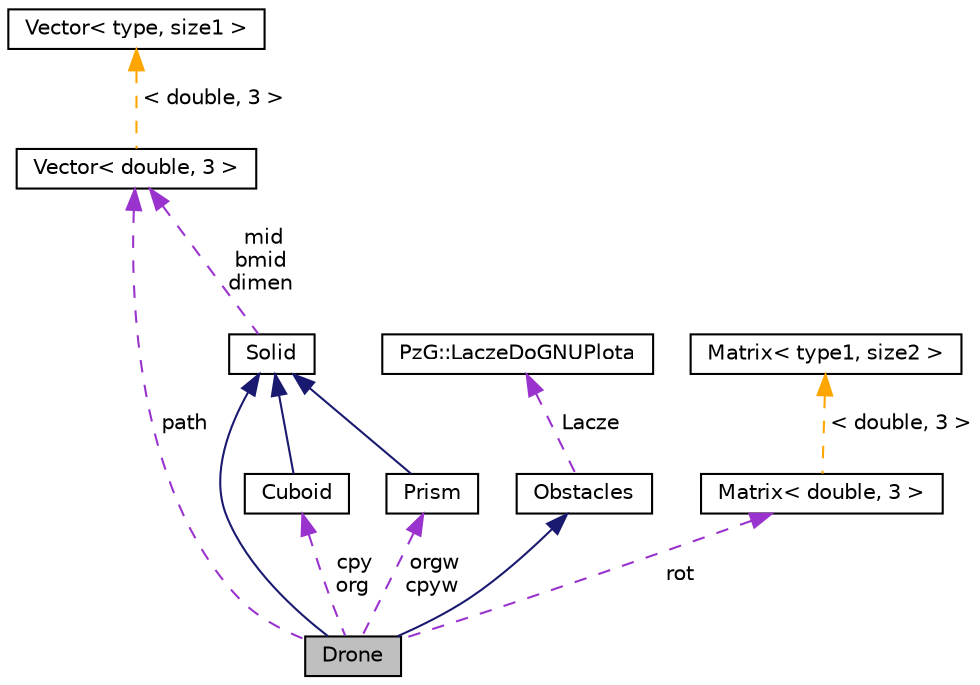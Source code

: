 digraph "Drone"
{
 // LATEX_PDF_SIZE
  edge [fontname="Helvetica",fontsize="10",labelfontname="Helvetica",labelfontsize="10"];
  node [fontname="Helvetica",fontsize="10",shape=record];
  Node1 [label="Drone",height=0.2,width=0.4,color="black", fillcolor="grey75", style="filled", fontcolor="black",tooltip=" "];
  Node2 -> Node1 [dir="back",color="midnightblue",fontsize="10",style="solid",fontname="Helvetica"];
  Node2 [label="Solid",height=0.2,width=0.4,color="black", fillcolor="white", style="filled",URL="$class_solid.html",tooltip=" "];
  Node3 -> Node2 [dir="back",color="darkorchid3",fontsize="10",style="dashed",label=" mid\nbmid\ndimen" ,fontname="Helvetica"];
  Node3 [label="Vector\< double, 3 \>",height=0.2,width=0.4,color="black", fillcolor="white", style="filled",URL="$class_vector.html",tooltip=" "];
  Node4 -> Node3 [dir="back",color="orange",fontsize="10",style="dashed",label=" \< double, 3 \>" ,fontname="Helvetica"];
  Node4 [label="Vector\< type, size1 \>",height=0.2,width=0.4,color="black", fillcolor="white", style="filled",URL="$class_vector.html",tooltip=" "];
  Node5 -> Node1 [dir="back",color="midnightblue",fontsize="10",style="solid",fontname="Helvetica"];
  Node5 [label="Obstacles",height=0.2,width=0.4,color="black", fillcolor="white", style="filled",URL="$class_obstacles.html",tooltip=" "];
  Node6 -> Node5 [dir="back",color="darkorchid3",fontsize="10",style="dashed",label=" Lacze" ,fontname="Helvetica"];
  Node6 [label="PzG::LaczeDoGNUPlota",height=0.2,width=0.4,color="black", fillcolor="white", style="filled",URL="$class_pz_g_1_1_lacze_do_g_n_u_plota.html",tooltip="Klasa realizuje interfejs do programu GNUPlot."];
  Node3 -> Node1 [dir="back",color="darkorchid3",fontsize="10",style="dashed",label=" path" ,fontname="Helvetica"];
  Node7 -> Node1 [dir="back",color="darkorchid3",fontsize="10",style="dashed",label=" cpy\norg" ,fontname="Helvetica"];
  Node7 [label="Cuboid",height=0.2,width=0.4,color="black", fillcolor="white", style="filled",URL="$class_cuboid.html",tooltip=" "];
  Node2 -> Node7 [dir="back",color="midnightblue",fontsize="10",style="solid",fontname="Helvetica"];
  Node8 -> Node1 [dir="back",color="darkorchid3",fontsize="10",style="dashed",label=" rot" ,fontname="Helvetica"];
  Node8 [label="Matrix\< double, 3 \>",height=0.2,width=0.4,color="black", fillcolor="white", style="filled",URL="$class_matrix.html",tooltip=" "];
  Node9 -> Node8 [dir="back",color="orange",fontsize="10",style="dashed",label=" \< double, 3 \>" ,fontname="Helvetica"];
  Node9 [label="Matrix\< type1, size2 \>",height=0.2,width=0.4,color="black", fillcolor="white", style="filled",URL="$class_matrix.html",tooltip=" "];
  Node10 -> Node1 [dir="back",color="darkorchid3",fontsize="10",style="dashed",label=" orgw\ncpyw" ,fontname="Helvetica"];
  Node10 [label="Prism",height=0.2,width=0.4,color="black", fillcolor="white", style="filled",URL="$class_prism.html",tooltip=" "];
  Node2 -> Node10 [dir="back",color="midnightblue",fontsize="10",style="solid",fontname="Helvetica"];
}
